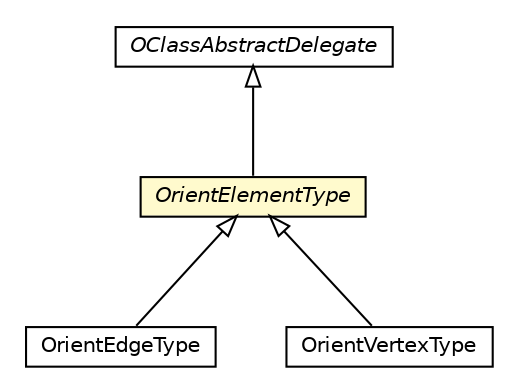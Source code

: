 #!/usr/local/bin/dot
#
# Class diagram 
# Generated by UMLGraph version R5_6-24-gf6e263 (http://www.umlgraph.org/)
#

digraph G {
	edge [fontname="Helvetica",fontsize=10,labelfontname="Helvetica",labelfontsize=10];
	node [fontname="Helvetica",fontsize=10,shape=plaintext];
	nodesep=0.25;
	ranksep=0.5;
	// com.orientechnologies.orient.core.metadata.schema.OClassAbstractDelegate
	c4444773 [label=<<table title="com.orientechnologies.orient.core.metadata.schema.OClassAbstractDelegate" border="0" cellborder="1" cellspacing="0" cellpadding="2" port="p" href="../../../../orientechnologies/orient/core/metadata/schema/OClassAbstractDelegate.html">
		<tr><td><table border="0" cellspacing="0" cellpadding="1">
<tr><td align="center" balign="center"><font face="Helvetica-Oblique"> OClassAbstractDelegate </font></td></tr>
		</table></td></tr>
		</table>>, URL="../../../../orientechnologies/orient/core/metadata/schema/OClassAbstractDelegate.html", fontname="Helvetica", fontcolor="black", fontsize=10.0];
	// com.tinkerpop.blueprints.impls.orient.OrientEdgeType
	c4446109 [label=<<table title="com.tinkerpop.blueprints.impls.orient.OrientEdgeType" border="0" cellborder="1" cellspacing="0" cellpadding="2" port="p" href="./OrientEdgeType.html">
		<tr><td><table border="0" cellspacing="0" cellpadding="1">
<tr><td align="center" balign="center"> OrientEdgeType </td></tr>
		</table></td></tr>
		</table>>, URL="./OrientEdgeType.html", fontname="Helvetica", fontcolor="black", fontsize=10.0];
	// com.tinkerpop.blueprints.impls.orient.OrientElementType
	c4446112 [label=<<table title="com.tinkerpop.blueprints.impls.orient.OrientElementType" border="0" cellborder="1" cellspacing="0" cellpadding="2" port="p" bgcolor="lemonChiffon" href="./OrientElementType.html">
		<tr><td><table border="0" cellspacing="0" cellpadding="1">
<tr><td align="center" balign="center"><font face="Helvetica-Oblique"> OrientElementType </font></td></tr>
		</table></td></tr>
		</table>>, URL="./OrientElementType.html", fontname="Helvetica", fontcolor="black", fontsize=10.0];
	// com.tinkerpop.blueprints.impls.orient.OrientVertexType
	c4446113 [label=<<table title="com.tinkerpop.blueprints.impls.orient.OrientVertexType" border="0" cellborder="1" cellspacing="0" cellpadding="2" port="p" href="./OrientVertexType.html">
		<tr><td><table border="0" cellspacing="0" cellpadding="1">
<tr><td align="center" balign="center"> OrientVertexType </td></tr>
		</table></td></tr>
		</table>>, URL="./OrientVertexType.html", fontname="Helvetica", fontcolor="black", fontsize=10.0];
	//com.tinkerpop.blueprints.impls.orient.OrientEdgeType extends com.tinkerpop.blueprints.impls.orient.OrientElementType
	c4446112:p -> c4446109:p [dir=back,arrowtail=empty];
	//com.tinkerpop.blueprints.impls.orient.OrientElementType extends com.orientechnologies.orient.core.metadata.schema.OClassAbstractDelegate
	c4444773:p -> c4446112:p [dir=back,arrowtail=empty];
	//com.tinkerpop.blueprints.impls.orient.OrientVertexType extends com.tinkerpop.blueprints.impls.orient.OrientElementType
	c4446112:p -> c4446113:p [dir=back,arrowtail=empty];
}

